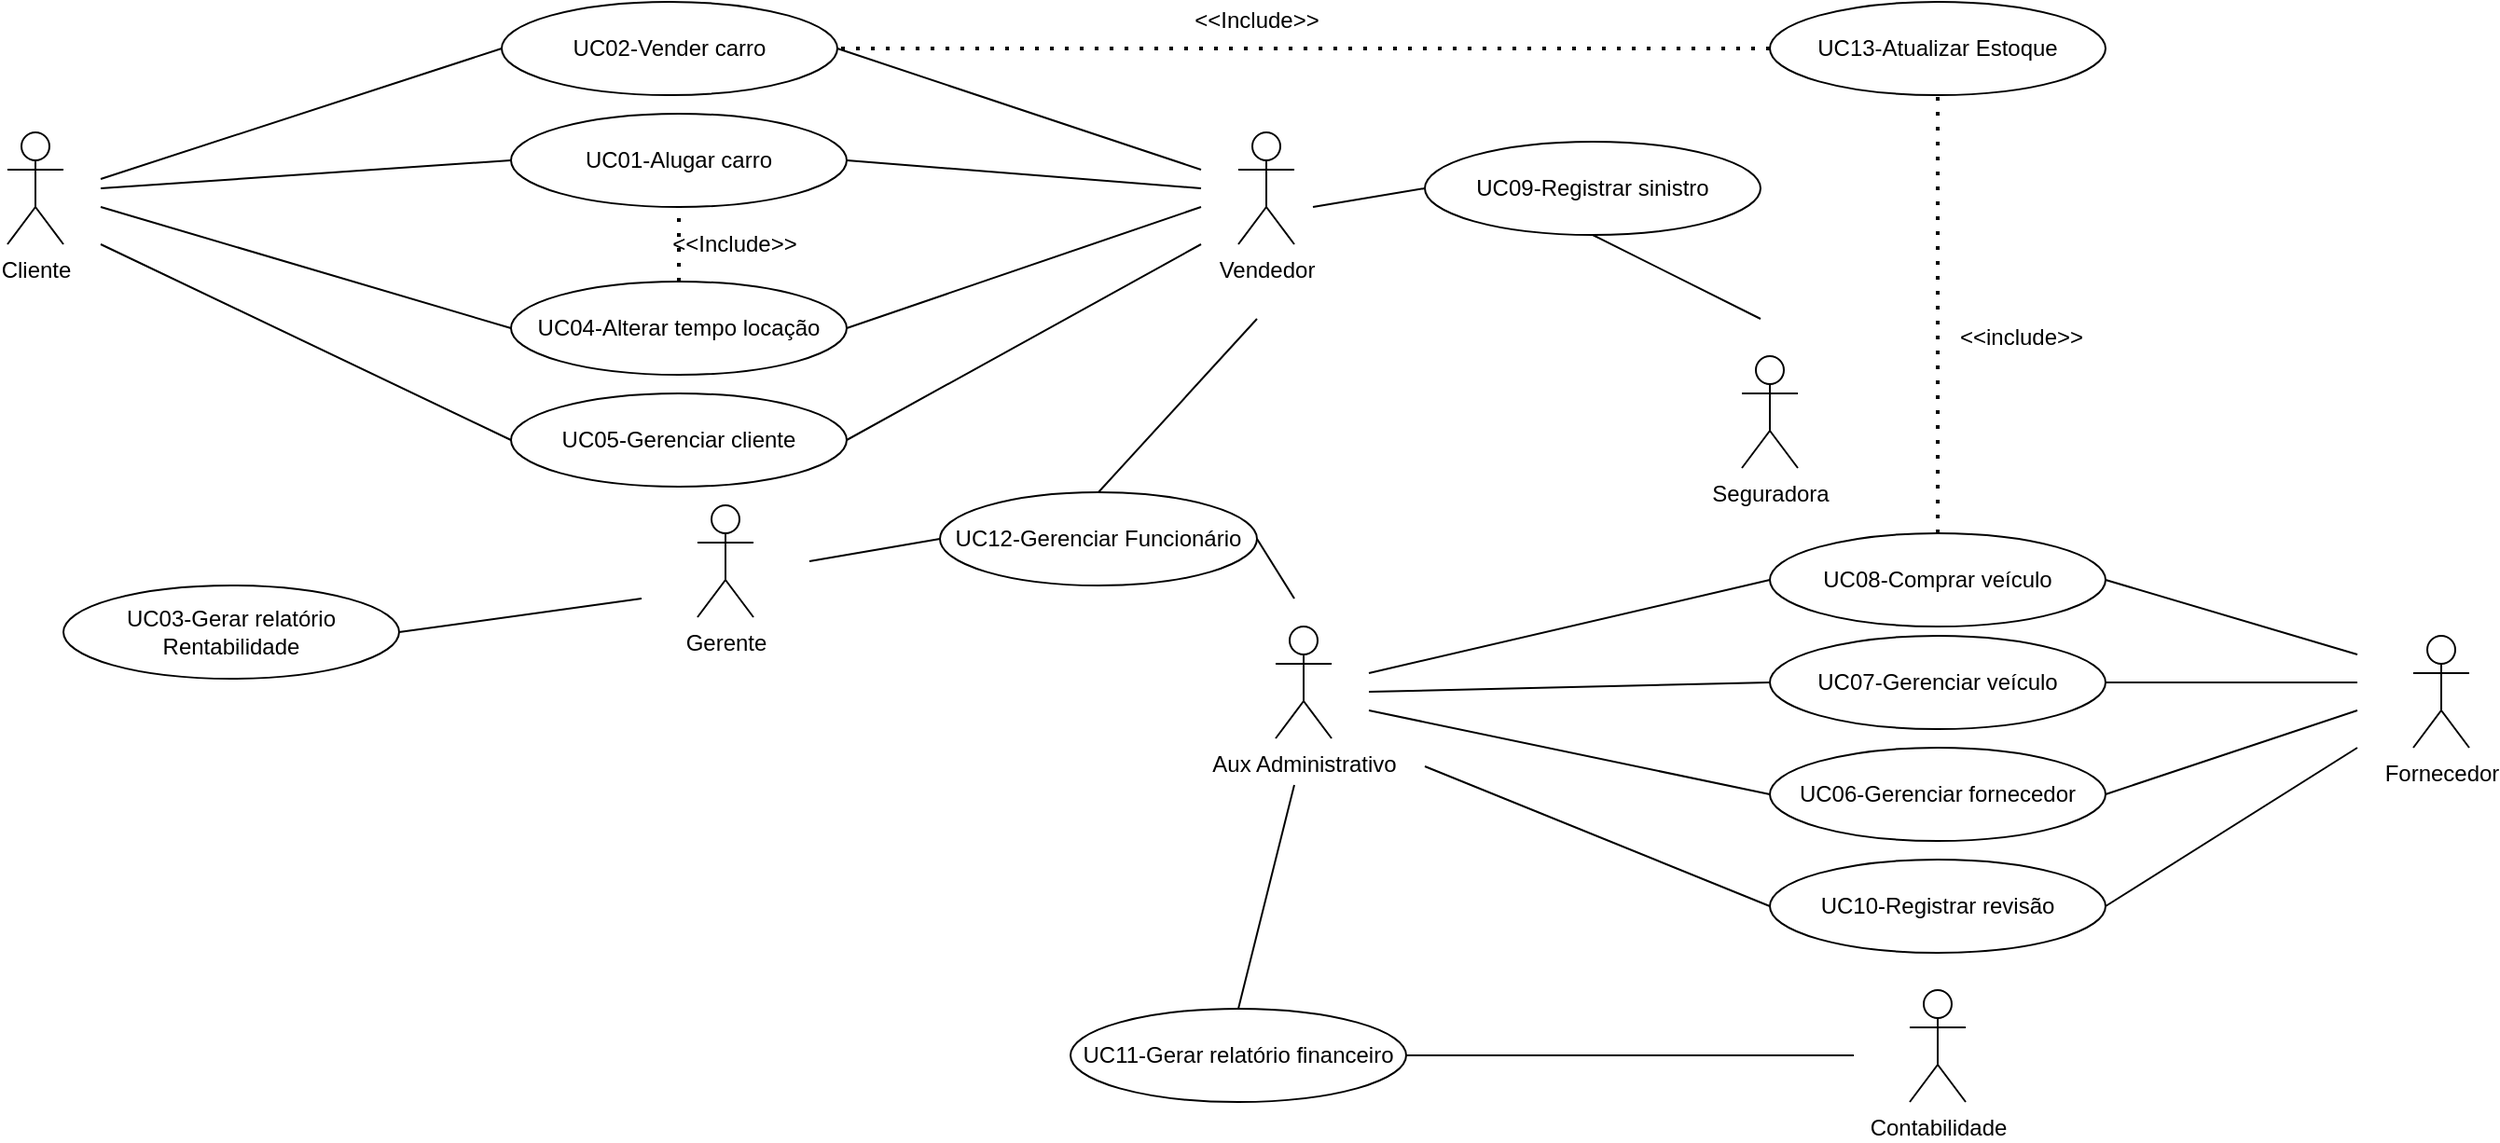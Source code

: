 <mxfile version="14.9.2" type="google"><diagram name="Page-1" id="e7e014a7-5840-1c2e-5031-d8a46d1fe8dd"><mxGraphModel dx="1422" dy="772" grid="1" gridSize="10" guides="1" tooltips="1" connect="1" arrows="1" fold="1" page="1" pageScale="1" pageWidth="1169" pageHeight="826" background="#ffffff" math="0" shadow="0"><root><mxCell id="0"/><mxCell id="1" parent="0"/><mxCell id="07pgZTHgjiWg9aLvsyVP-41" value="Cliente" style="shape=umlActor;verticalLabelPosition=bottom;verticalAlign=top;html=1;outlineConnect=0;" parent="1" vertex="1"><mxGeometry x="320" y="120" width="30" height="60" as="geometry"/></mxCell><mxCell id="07pgZTHgjiWg9aLvsyVP-42" value="Fornecedor" style="shape=umlActor;verticalLabelPosition=bottom;verticalAlign=top;html=1;outlineConnect=0;" parent="1" vertex="1"><mxGeometry x="1610" y="390" width="30" height="60" as="geometry"/></mxCell><mxCell id="07pgZTHgjiWg9aLvsyVP-43" value="Gerente" style="shape=umlActor;verticalLabelPosition=bottom;verticalAlign=top;html=1;outlineConnect=0;" parent="1" vertex="1"><mxGeometry x="690" y="320" width="30" height="60" as="geometry"/></mxCell><mxCell id="07pgZTHgjiWg9aLvsyVP-44" value="Contabilidade" style="shape=umlActor;verticalLabelPosition=bottom;verticalAlign=top;html=1;outlineConnect=0;" parent="1" vertex="1"><mxGeometry x="1340" y="580" width="30" height="60" as="geometry"/></mxCell><mxCell id="07pgZTHgjiWg9aLvsyVP-46" value="Vendedor" style="shape=umlActor;verticalLabelPosition=bottom;verticalAlign=top;html=1;outlineConnect=0;" parent="1" vertex="1"><mxGeometry x="980" y="120" width="30" height="60" as="geometry"/></mxCell><mxCell id="07pgZTHgjiWg9aLvsyVP-50" value="&lt;span style=&quot;font-family: &amp;#34;arial&amp;#34; ; text-align: left ; background-color: rgb(255 , 255 , 255)&quot;&gt;&lt;font style=&quot;font-size: 12px&quot;&gt;UC01-Alugar carro&lt;/font&gt;&lt;/span&gt;" style="ellipse;whiteSpace=wrap;html=1;" parent="1" vertex="1"><mxGeometry x="590" y="110" width="180" height="50" as="geometry"/></mxCell><mxCell id="07pgZTHgjiWg9aLvsyVP-51" value="&lt;span style=&quot;font-family: &amp;#34;arial&amp;#34; ; text-align: left ; background-color: rgb(255 , 255 , 255)&quot;&gt;&lt;font style=&quot;font-size: 12px&quot;&gt;UC05-Gerenciar cliente&lt;/font&gt;&lt;/span&gt;" style="ellipse;whiteSpace=wrap;html=1;" parent="1" vertex="1"><mxGeometry x="590" y="260" width="180" height="50" as="geometry"/></mxCell><mxCell id="07pgZTHgjiWg9aLvsyVP-52" value="&lt;span style=&quot;font-family: &amp;#34;arial&amp;#34; ; text-align: left ; background-color: rgb(255 , 255 , 255)&quot;&gt;&lt;font style=&quot;font-size: 12px&quot;&gt;UC03-Gerar relatório Rentabilidade&lt;/font&gt;&lt;/span&gt;" style="ellipse;whiteSpace=wrap;html=1;" parent="1" vertex="1"><mxGeometry x="350" y="363" width="180" height="50" as="geometry"/></mxCell><mxCell id="07pgZTHgjiWg9aLvsyVP-53" value="&lt;span style=&quot;font-family: &amp;#34;arial&amp;#34; ; text-align: left ; background-color: rgb(255 , 255 , 255)&quot;&gt;&lt;font style=&quot;font-size: 12px&quot;&gt;UC02-Vender carro&lt;/font&gt;&lt;/span&gt;" style="ellipse;whiteSpace=wrap;html=1;" parent="1" vertex="1"><mxGeometry x="585" y="50" width="180" height="50" as="geometry"/></mxCell><mxCell id="lsd8LCc3jogtyPLYkVxw-1" value="&lt;span style=&quot;font-family: &amp;#34;arial&amp;#34; ; text-align: left ; background-color: rgb(255 , 255 , 255)&quot;&gt;&lt;font style=&quot;font-size: 12px&quot;&gt;UC04-Alterar tempo locação&lt;/font&gt;&lt;/span&gt;" style="ellipse;whiteSpace=wrap;html=1;" parent="1" vertex="1"><mxGeometry x="590" y="200" width="180" height="50" as="geometry"/></mxCell><mxCell id="lsd8LCc3jogtyPLYkVxw-2" value="&lt;span style=&quot;font-family: &amp;#34;arial&amp;#34; ; text-align: left ; background-color: rgb(255 , 255 , 255)&quot;&gt;&lt;font style=&quot;font-size: 12px&quot;&gt;UC06-Gerenciar fornecedor &lt;/font&gt;&lt;/span&gt;" style="ellipse;whiteSpace=wrap;html=1;" parent="1" vertex="1"><mxGeometry x="1265" y="450" width="180" height="50" as="geometry"/></mxCell><mxCell id="lsd8LCc3jogtyPLYkVxw-3" value="&lt;span style=&quot;font-family: &amp;#34;arial&amp;#34; ; text-align: left ; background-color: rgb(255 , 255 , 255)&quot;&gt;&lt;font style=&quot;font-size: 12px&quot;&gt;UC07-Gerenciar veículo&lt;/font&gt;&lt;/span&gt;" style="ellipse;whiteSpace=wrap;html=1;" parent="1" vertex="1"><mxGeometry x="1265" y="390" width="180" height="50" as="geometry"/></mxCell><mxCell id="lsd8LCc3jogtyPLYkVxw-4" value="&lt;span style=&quot;font-family: &amp;#34;arial&amp;#34; ; font-style: normal&quot;&gt;UC11-Gerar relatório financeiro&lt;/span&gt;" style="ellipse;whiteSpace=wrap;html=1;" parent="1" vertex="1"><mxGeometry x="890" y="590" width="180" height="50" as="geometry"/></mxCell><mxCell id="lsd8LCc3jogtyPLYkVxw-5" value="&lt;span style=&quot;font-family: &amp;#34;arial&amp;#34; ; font-style: normal&quot;&gt;UC09-Registrar sinistro&lt;/span&gt;" style="ellipse;whiteSpace=wrap;html=1;rotation=0;" parent="1" vertex="1"><mxGeometry x="1080" y="125" width="180" height="50" as="geometry"/></mxCell><mxCell id="lsd8LCc3jogtyPLYkVxw-6" value="&lt;span style=&quot;font-family: &amp;#34;arial&amp;#34; ; text-align: left ; background-color: rgb(255 , 255 , 255)&quot;&gt;&lt;font style=&quot;font-size: 12px&quot;&gt;UC08-Comprar veículo&lt;/font&gt;&lt;/span&gt;" style="ellipse;whiteSpace=wrap;html=1;" parent="1" vertex="1"><mxGeometry x="1265" y="335" width="180" height="50" as="geometry"/></mxCell><mxCell id="lsd8LCc3jogtyPLYkVxw-7" value="&lt;span style=&quot;font-family: &amp;#34;arial&amp;#34; ; font-style: normal&quot;&gt;UC10-Registrar revisão&lt;/span&gt;" style="ellipse;whiteSpace=wrap;html=1;" parent="1" vertex="1"><mxGeometry x="1265" y="510" width="180" height="50" as="geometry"/></mxCell><mxCell id="lsd8LCc3jogtyPLYkVxw-8" value="&lt;font&gt;&lt;span style=&quot;font-family: &amp;#34;arial&amp;#34; ; font-style: normal&quot;&gt;&lt;font style=&quot;font-size: 12px&quot;&gt;UC12-Gerenciar Funcionário&lt;/font&gt;&lt;/span&gt;&lt;br&gt;&lt;/font&gt;" style="ellipse;whiteSpace=wrap;html=1;" parent="1" vertex="1"><mxGeometry x="820" y="313" width="170" height="50" as="geometry"/></mxCell><mxCell id="07pgZTHgjiWg9aLvsyVP-57" value="" style="endArrow=none;html=1;entryX=0;entryY=0.5;entryDx=0;entryDy=0;" parent="1" target="07pgZTHgjiWg9aLvsyVP-50" edge="1"><mxGeometry width="50" height="50" relative="1" as="geometry"><mxPoint x="370" y="150" as="sourcePoint"/><mxPoint x="890" y="240" as="targetPoint"/><Array as="points"/></mxGeometry></mxCell><mxCell id="07pgZTHgjiWg9aLvsyVP-59" value="" style="endArrow=none;html=1;exitX=0;exitY=0.5;exitDx=0;exitDy=0;" parent="1" source="lsd8LCc3jogtyPLYkVxw-1" edge="1"><mxGeometry width="50" height="50" relative="1" as="geometry"><mxPoint x="840" y="290" as="sourcePoint"/><mxPoint x="370" y="160" as="targetPoint"/></mxGeometry></mxCell><mxCell id="07pgZTHgjiWg9aLvsyVP-60" value="" style="endArrow=none;html=1;entryX=0;entryY=0.5;entryDx=0;entryDy=0;" parent="1" target="07pgZTHgjiWg9aLvsyVP-51" edge="1"><mxGeometry width="50" height="50" relative="1" as="geometry"><mxPoint x="370" y="180" as="sourcePoint"/><mxPoint x="890" y="240" as="targetPoint"/></mxGeometry></mxCell><mxCell id="07pgZTHgjiWg9aLvsyVP-61" value="" style="endArrow=none;html=1;entryX=0;entryY=0.5;entryDx=0;entryDy=0;" parent="1" target="07pgZTHgjiWg9aLvsyVP-53" edge="1"><mxGeometry width="50" height="50" relative="1" as="geometry"><mxPoint x="370" y="145" as="sourcePoint"/><mxPoint x="940" y="360" as="targetPoint"/></mxGeometry></mxCell><mxCell id="07pgZTHgjiWg9aLvsyVP-64" value="" style="endArrow=none;html=1;entryX=1;entryY=0.5;entryDx=0;entryDy=0;" parent="1" target="lsd8LCc3jogtyPLYkVxw-3" edge="1"><mxGeometry width="50" height="50" relative="1" as="geometry"><mxPoint x="1580" y="415" as="sourcePoint"/><mxPoint x="1090" y="270" as="targetPoint"/></mxGeometry></mxCell><mxCell id="lsd8LCc3jogtyPLYkVxw-9" value="" style="endArrow=none;html=1;exitX=1;exitY=0.5;exitDx=0;exitDy=0;" parent="1" source="07pgZTHgjiWg9aLvsyVP-50" edge="1"><mxGeometry width="50" height="50" relative="1" as="geometry"><mxPoint x="850" y="300" as="sourcePoint"/><mxPoint x="960" y="150" as="targetPoint"/></mxGeometry></mxCell><mxCell id="07pgZTHgjiWg9aLvsyVP-65" value="" style="endArrow=none;html=1;entryX=1;entryY=0.5;entryDx=0;entryDy=0;" parent="1" target="lsd8LCc3jogtyPLYkVxw-2" edge="1"><mxGeometry width="50" height="50" relative="1" as="geometry"><mxPoint x="1580" y="430" as="sourcePoint"/><mxPoint x="1090" y="270" as="targetPoint"/></mxGeometry></mxCell><mxCell id="07pgZTHgjiWg9aLvsyVP-66" value="" style="endArrow=none;html=1;exitX=1;exitY=0.5;exitDx=0;exitDy=0;" parent="1" source="lsd8LCc3jogtyPLYkVxw-6" edge="1"><mxGeometry width="50" height="50" relative="1" as="geometry"><mxPoint x="1040" y="320" as="sourcePoint"/><mxPoint x="1580" y="400" as="targetPoint"/></mxGeometry></mxCell><mxCell id="07pgZTHgjiWg9aLvsyVP-68" value="" style="endArrow=none;html=1;entryX=1;entryY=0.5;entryDx=0;entryDy=0;" parent="1" target="lsd8LCc3jogtyPLYkVxw-4" edge="1"><mxGeometry width="50" height="50" relative="1" as="geometry"><mxPoint x="1310" y="615" as="sourcePoint"/><mxPoint x="1180" y="310" as="targetPoint"/></mxGeometry></mxCell><mxCell id="lsd8LCc3jogtyPLYkVxw-10" value="" style="endArrow=none;html=1;exitX=1;exitY=0.5;exitDx=0;exitDy=0;" parent="1" source="07pgZTHgjiWg9aLvsyVP-53" edge="1"><mxGeometry width="50" height="50" relative="1" as="geometry"><mxPoint x="790" y="75" as="sourcePoint"/><mxPoint x="960" y="140" as="targetPoint"/></mxGeometry></mxCell><mxCell id="lsd8LCc3jogtyPLYkVxw-11" value="" style="endArrow=none;html=1;exitX=1;exitY=0.5;exitDx=0;exitDy=0;" parent="1" source="lsd8LCc3jogtyPLYkVxw-1" edge="1"><mxGeometry width="50" height="50" relative="1" as="geometry"><mxPoint x="781" y="190" as="sourcePoint"/><mxPoint x="960" y="160" as="targetPoint"/></mxGeometry></mxCell><mxCell id="lsd8LCc3jogtyPLYkVxw-12" value="" style="endArrow=none;html=1;exitX=1;exitY=0.5;exitDx=0;exitDy=0;" parent="1" source="07pgZTHgjiWg9aLvsyVP-51" edge="1"><mxGeometry width="50" height="50" relative="1" as="geometry"><mxPoint x="810" y="95" as="sourcePoint"/><mxPoint x="960" y="180" as="targetPoint"/></mxGeometry></mxCell><mxCell id="07pgZTHgjiWg9aLvsyVP-69" value="" style="endArrow=none;html=1;entryX=0;entryY=0.5;entryDx=0;entryDy=0;" parent="1" target="lsd8LCc3jogtyPLYkVxw-2" edge="1"><mxGeometry width="50" height="50" relative="1" as="geometry"><mxPoint x="1050" y="430" as="sourcePoint"/><mxPoint x="1090" y="410" as="targetPoint"/></mxGeometry></mxCell><mxCell id="07pgZTHgjiWg9aLvsyVP-70" value="" style="endArrow=none;html=1;entryX=0;entryY=0.5;entryDx=0;entryDy=0;" parent="1" target="lsd8LCc3jogtyPLYkVxw-3" edge="1"><mxGeometry width="50" height="50" relative="1" as="geometry"><mxPoint x="1050" y="420" as="sourcePoint"/><mxPoint x="1090" y="410" as="targetPoint"/></mxGeometry></mxCell><mxCell id="07pgZTHgjiWg9aLvsyVP-71" value="" style="endArrow=none;html=1;entryX=0;entryY=0.5;entryDx=0;entryDy=0;" parent="1" target="lsd8LCc3jogtyPLYkVxw-6" edge="1"><mxGeometry width="50" height="50" relative="1" as="geometry"><mxPoint x="1050" y="410" as="sourcePoint"/><mxPoint x="1090" y="410" as="targetPoint"/></mxGeometry></mxCell><mxCell id="07pgZTHgjiWg9aLvsyVP-72" value="" style="endArrow=none;html=1;entryX=1;entryY=0.5;entryDx=0;entryDy=0;" parent="1" target="07pgZTHgjiWg9aLvsyVP-52" edge="1"><mxGeometry width="50" height="50" relative="1" as="geometry"><mxPoint x="660" y="370" as="sourcePoint"/><mxPoint x="890" y="380" as="targetPoint"/><Array as="points"/></mxGeometry></mxCell><mxCell id="07pgZTHgjiWg9aLvsyVP-74" value="" style="endArrow=none;html=1;exitX=0;exitY=0.5;exitDx=0;exitDy=0;" parent="1" source="lsd8LCc3jogtyPLYkVxw-7" edge="1"><mxGeometry width="50" height="50" relative="1" as="geometry"><mxPoint x="840" y="430" as="sourcePoint"/><mxPoint x="1080" y="460" as="targetPoint"/></mxGeometry></mxCell><mxCell id="lsd8LCc3jogtyPLYkVxw-13" value="" style="endArrow=none;html=1;entryX=0;entryY=0.5;entryDx=0;entryDy=0;" parent="1" target="lsd8LCc3jogtyPLYkVxw-5" edge="1"><mxGeometry width="50" height="50" relative="1" as="geometry"><mxPoint x="1020" y="160" as="sourcePoint"/><mxPoint x="570" y="465" as="targetPoint"/></mxGeometry></mxCell><mxCell id="07pgZTHgjiWg9aLvsyVP-75" value="Aux Administrativo" style="shape=umlActor;verticalLabelPosition=bottom;verticalAlign=top;html=1;outlineConnect=0;" parent="1" vertex="1"><mxGeometry x="1000" y="385" width="30" height="60" as="geometry"/></mxCell><mxCell id="07pgZTHgjiWg9aLvsyVP-76" value="" style="endArrow=none;html=1;entryX=0.5;entryY=0;entryDx=0;entryDy=0;" parent="1" target="lsd8LCc3jogtyPLYkVxw-8" edge="1"><mxGeometry width="50" height="50" relative="1" as="geometry"><mxPoint x="990" y="220" as="sourcePoint"/><mxPoint x="1080" y="400" as="targetPoint"/></mxGeometry></mxCell><mxCell id="07pgZTHgjiWg9aLvsyVP-77" value="" style="endArrow=none;html=1;entryX=1;entryY=0.5;entryDx=0;entryDy=0;" parent="1" target="lsd8LCc3jogtyPLYkVxw-8" edge="1"><mxGeometry width="50" height="50" relative="1" as="geometry"><mxPoint x="1010" y="370" as="sourcePoint"/><mxPoint x="1080" y="400" as="targetPoint"/></mxGeometry></mxCell><mxCell id="07pgZTHgjiWg9aLvsyVP-78" value="" style="endArrow=none;html=1;entryX=0;entryY=0.5;entryDx=0;entryDy=0;" parent="1" target="lsd8LCc3jogtyPLYkVxw-8" edge="1"><mxGeometry width="50" height="50" relative="1" as="geometry"><mxPoint x="750" y="350" as="sourcePoint"/><mxPoint x="1080" y="400" as="targetPoint"/></mxGeometry></mxCell><mxCell id="07pgZTHgjiWg9aLvsyVP-81" value="" style="endArrow=none;html=1;exitX=1;exitY=0.5;exitDx=0;exitDy=0;" parent="1" source="lsd8LCc3jogtyPLYkVxw-7" edge="1"><mxGeometry width="50" height="50" relative="1" as="geometry"><mxPoint x="970" y="540" as="sourcePoint"/><mxPoint x="1580" y="450" as="targetPoint"/></mxGeometry></mxCell><mxCell id="lsd8LCc3jogtyPLYkVxw-14" value="&lt;span style=&quot;font-family: &amp;#34;arial&amp;#34; ; font-style: normal&quot;&gt;UC13-Atualizar Estoque&lt;/span&gt;" style="ellipse;whiteSpace=wrap;html=1;" parent="1" vertex="1"><mxGeometry x="1265" y="50" width="180" height="50" as="geometry"/></mxCell><mxCell id="lsd8LCc3jogtyPLYkVxw-15" value="" style="endArrow=none;dashed=1;html=1;dashPattern=1 3;strokeWidth=2;exitX=0.5;exitY=0;exitDx=0;exitDy=0;entryX=0.5;entryY=1;entryDx=0;entryDy=0;" parent="1" source="lsd8LCc3jogtyPLYkVxw-6" target="lsd8LCc3jogtyPLYkVxw-14" edge="1"><mxGeometry width="50" height="50" relative="1" as="geometry"><mxPoint x="1100" y="340" as="sourcePoint"/><mxPoint x="1160" y="290" as="targetPoint"/></mxGeometry></mxCell><mxCell id="lsd8LCc3jogtyPLYkVxw-17" value="" style="endArrow=none;dashed=1;html=1;dashPattern=1 3;strokeWidth=2;exitX=0;exitY=0.5;exitDx=0;exitDy=0;entryX=1;entryY=0.5;entryDx=0;entryDy=0;" parent="1" source="lsd8LCc3jogtyPLYkVxw-14" target="07pgZTHgjiWg9aLvsyVP-53" edge="1"><mxGeometry width="50" height="50" relative="1" as="geometry"><mxPoint x="1320" y="345" as="sourcePoint"/><mxPoint x="1320" y="110" as="targetPoint"/></mxGeometry></mxCell><mxCell id="07pgZTHgjiWg9aLvsyVP-83" value="&amp;lt;&amp;lt;Include&amp;gt;&amp;gt;" style="text;html=1;strokeColor=none;fillColor=none;align=center;verticalAlign=middle;whiteSpace=wrap;rounded=0;" parent="1" vertex="1"><mxGeometry x="970" y="50" width="40" height="20" as="geometry"/></mxCell><mxCell id="lsd8LCc3jogtyPLYkVxw-18" value="&amp;lt;&amp;lt;include&amp;gt;&amp;gt;" style="text;html=1;strokeColor=none;fillColor=none;align=center;verticalAlign=middle;whiteSpace=wrap;rounded=0;" parent="1" vertex="1"><mxGeometry x="1380" y="220" width="40" height="20" as="geometry"/></mxCell><mxCell id="07pgZTHgjiWg9aLvsyVP-85" value="" style="endArrow=none;dashed=1;html=1;dashPattern=1 3;strokeWidth=2;entryX=0.5;entryY=1;entryDx=0;entryDy=0;exitX=0.5;exitY=0;exitDx=0;exitDy=0;" parent="1" source="lsd8LCc3jogtyPLYkVxw-1" target="07pgZTHgjiWg9aLvsyVP-50" edge="1"><mxGeometry width="50" height="50" relative="1" as="geometry"><mxPoint x="930" y="350" as="sourcePoint"/><mxPoint x="980" y="300" as="targetPoint"/></mxGeometry></mxCell><mxCell id="07pgZTHgjiWg9aLvsyVP-86" value="&amp;lt;&amp;lt;Include&amp;gt;&amp;gt;" style="text;html=1;strokeColor=none;fillColor=none;align=center;verticalAlign=middle;whiteSpace=wrap;rounded=0;" parent="1" vertex="1"><mxGeometry x="690" y="170" width="40" height="20" as="geometry"/></mxCell><mxCell id="07pgZTHgjiWg9aLvsyVP-87" value="" style="endArrow=none;html=1;entryX=0.5;entryY=0;entryDx=0;entryDy=0;" parent="1" target="lsd8LCc3jogtyPLYkVxw-4" edge="1"><mxGeometry width="50" height="50" relative="1" as="geometry"><mxPoint x="1010" y="470" as="sourcePoint"/><mxPoint x="980" y="390" as="targetPoint"/></mxGeometry></mxCell><mxCell id="RtOpZjwtPLd1EYpSCQ08-1" value="Seguradora" style="shape=umlActor;verticalLabelPosition=bottom;verticalAlign=top;html=1;outlineConnect=0;" parent="1" vertex="1"><mxGeometry x="1250" y="240" width="30" height="60" as="geometry"/></mxCell><mxCell id="RtOpZjwtPLd1EYpSCQ08-3" value="" style="endArrow=none;html=1;entryX=0.5;entryY=1;entryDx=0;entryDy=0;" parent="1" target="lsd8LCc3jogtyPLYkVxw-5" edge="1"><mxGeometry width="50" height="50" relative="1" as="geometry"><mxPoint x="1260" y="220" as="sourcePoint"/><mxPoint x="1080" y="290" as="targetPoint"/></mxGeometry></mxCell></root></mxGraphModel></diagram></mxfile>